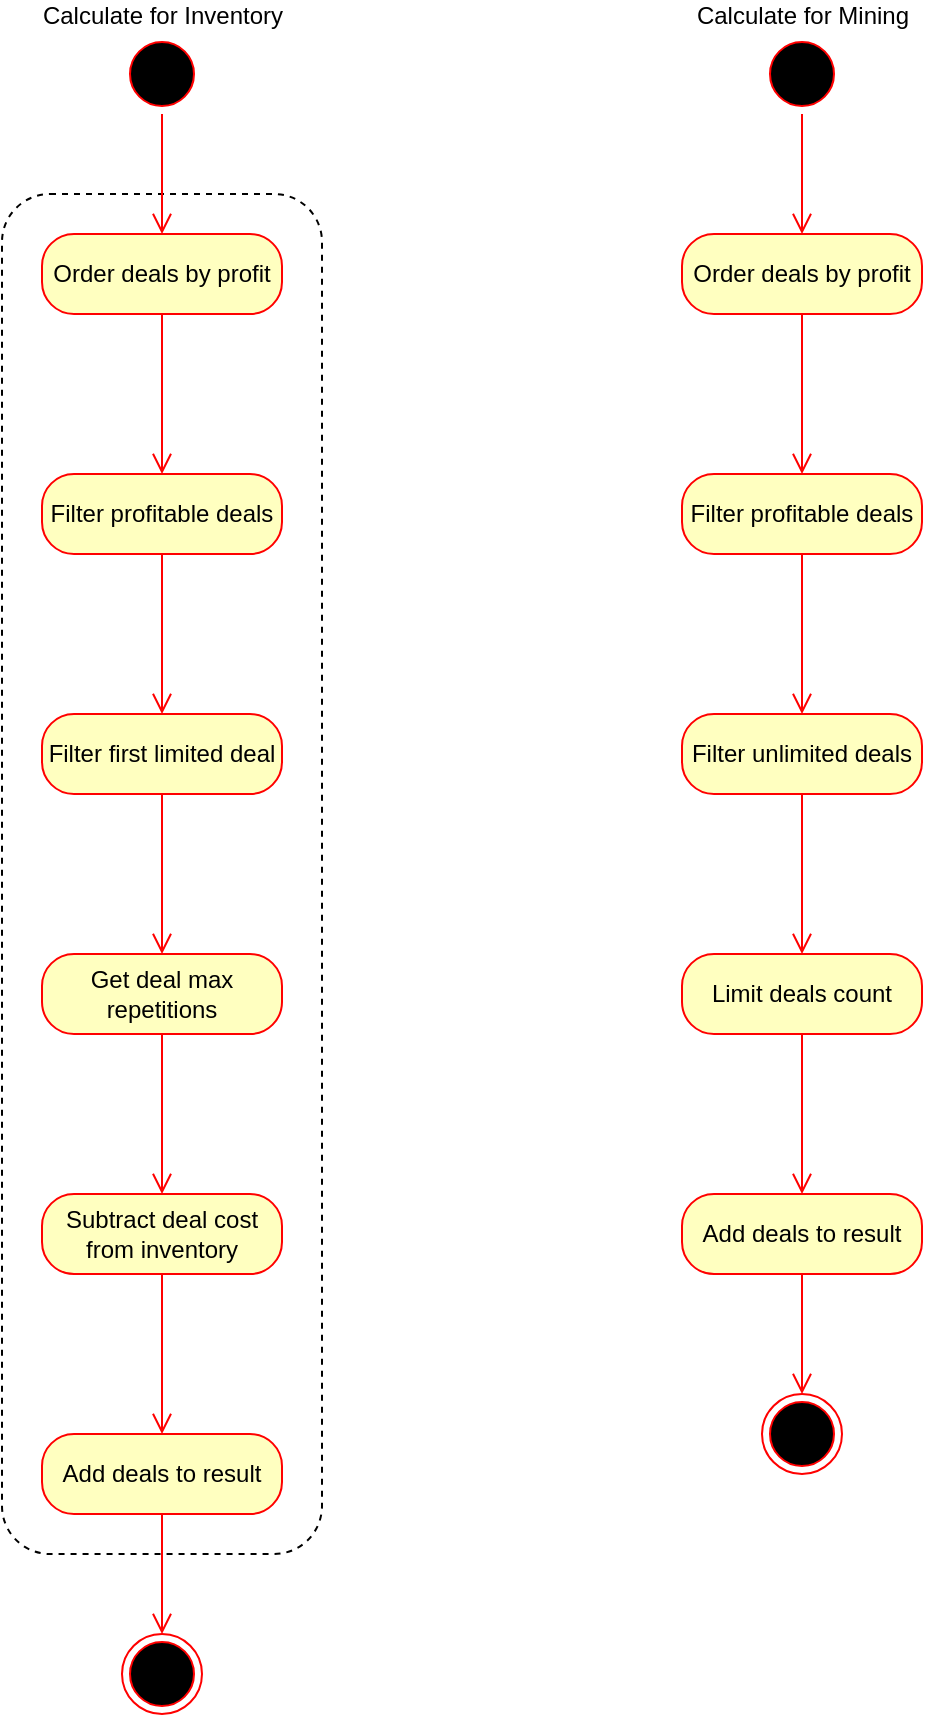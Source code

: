 <mxfile version="14.9.1" type="device"><diagram id="U69QV8tQZC2pkJWwE9YV" name="Страница 1"><mxGraphModel dx="1422" dy="846" grid="1" gridSize="10" guides="0" tooltips="1" connect="1" arrows="1" fold="1" page="1" pageScale="1" pageWidth="827" pageHeight="1169" math="0" shadow="0"><root><mxCell id="0"/><mxCell id="1" parent="0"/><mxCell id="NKxywUIeYebXEOjaKE1p-46" value="" style="rounded=1;whiteSpace=wrap;html=1;dashed=1;fillColor=none;" parent="1" vertex="1"><mxGeometry x="80" y="160" width="160" height="680" as="geometry"/></mxCell><mxCell id="NKxywUIeYebXEOjaKE1p-1" value="Calculate for Inventory" style="ellipse;html=1;shape=startState;fillColor=#000000;strokeColor=#ff0000;verticalAlign=bottom;align=center;labelPosition=center;verticalLabelPosition=top;direction=west;" parent="1" vertex="1"><mxGeometry x="140" y="80" width="40" height="40" as="geometry"/></mxCell><mxCell id="NKxywUIeYebXEOjaKE1p-2" value="" style="edgeStyle=orthogonalEdgeStyle;html=1;verticalAlign=bottom;endArrow=open;endSize=8;strokeColor=#ff0000;entryX=0.5;entryY=0;entryDx=0;entryDy=0;" parent="1" source="NKxywUIeYebXEOjaKE1p-1" target="NKxywUIeYebXEOjaKE1p-34" edge="1"><mxGeometry relative="1" as="geometry"><mxPoint x="160" y="170" as="targetPoint"/></mxGeometry></mxCell><mxCell id="NKxywUIeYebXEOjaKE1p-20" value="" style="ellipse;html=1;shape=endState;fillColor=#000000;strokeColor=#ff0000;align=center;verticalAlign=middle;" parent="1" vertex="1"><mxGeometry x="140" y="880" width="40" height="40" as="geometry"/></mxCell><mxCell id="NKxywUIeYebXEOjaKE1p-21" value="" style="edgeStyle=orthogonalEdgeStyle;html=1;verticalAlign=bottom;endArrow=open;endSize=8;strokeColor=#ff0000;entryX=0.5;entryY=0;entryDx=0;entryDy=0;exitX=0.5;exitY=1;exitDx=0;exitDy=0;" parent="1" source="NKxywUIeYebXEOjaKE1p-42" target="NKxywUIeYebXEOjaKE1p-20" edge="1"><mxGeometry relative="1" as="geometry"><mxPoint x="170" y="490" as="targetPoint"/><mxPoint x="160" y="830" as="sourcePoint"/></mxGeometry></mxCell><mxCell id="NKxywUIeYebXEOjaKE1p-34" value="Order&amp;nbsp;deals by profit" style="rounded=1;whiteSpace=wrap;html=1;arcSize=40;fontColor=#000000;fillColor=#ffffc0;strokeColor=#ff0000;" parent="1" vertex="1"><mxGeometry x="100" y="180" width="120" height="40" as="geometry"/></mxCell><mxCell id="NKxywUIeYebXEOjaKE1p-35" value="Filter first limited deal" style="rounded=1;whiteSpace=wrap;html=1;arcSize=40;fontColor=#000000;fillColor=#ffffc0;strokeColor=#ff0000;" parent="1" vertex="1"><mxGeometry x="100" y="420" width="120" height="40" as="geometry"/></mxCell><mxCell id="NKxywUIeYebXEOjaKE1p-37" value="Get deal max repetitions" style="rounded=1;whiteSpace=wrap;html=1;arcSize=40;fontColor=#000000;fillColor=#ffffc0;strokeColor=#ff0000;" parent="1" vertex="1"><mxGeometry x="100" y="540" width="120" height="40" as="geometry"/></mxCell><mxCell id="NKxywUIeYebXEOjaKE1p-38" value="Subtract deal cost from inventory" style="rounded=1;whiteSpace=wrap;html=1;arcSize=40;fontColor=#000000;fillColor=#ffffc0;strokeColor=#ff0000;" parent="1" vertex="1"><mxGeometry x="100" y="660" width="120" height="40" as="geometry"/></mxCell><mxCell id="NKxywUIeYebXEOjaKE1p-42" value="Add deals to result" style="rounded=1;whiteSpace=wrap;html=1;arcSize=40;fontColor=#000000;fillColor=#ffffc0;strokeColor=#ff0000;" parent="1" vertex="1"><mxGeometry x="100" y="780" width="120" height="40" as="geometry"/></mxCell><mxCell id="NKxywUIeYebXEOjaKE1p-45" value="Filter profitable deals" style="rounded=1;whiteSpace=wrap;html=1;arcSize=40;fontColor=#000000;fillColor=#ffffc0;strokeColor=#ff0000;" parent="1" vertex="1"><mxGeometry x="100" y="300" width="120" height="40" as="geometry"/></mxCell><mxCell id="NKxywUIeYebXEOjaKE1p-47" value="" style="edgeStyle=orthogonalEdgeStyle;html=1;verticalAlign=bottom;endArrow=open;endSize=8;strokeColor=#ff0000;entryX=0.5;entryY=0;entryDx=0;entryDy=0;exitX=0.5;exitY=1;exitDx=0;exitDy=0;" parent="1" source="NKxywUIeYebXEOjaKE1p-45" target="NKxywUIeYebXEOjaKE1p-35" edge="1"><mxGeometry relative="1" as="geometry"><mxPoint x="-4.547e-13" y="450" as="targetPoint"/><mxPoint x="-4.547e-13" y="370" as="sourcePoint"/></mxGeometry></mxCell><mxCell id="NKxywUIeYebXEOjaKE1p-49" value="" style="edgeStyle=orthogonalEdgeStyle;html=1;verticalAlign=bottom;endArrow=open;endSize=8;strokeColor=#ff0000;entryX=0.5;entryY=0;entryDx=0;entryDy=0;exitX=0.5;exitY=1;exitDx=0;exitDy=0;" parent="1" source="NKxywUIeYebXEOjaKE1p-35" target="NKxywUIeYebXEOjaKE1p-37" edge="1"><mxGeometry relative="1" as="geometry"><mxPoint x="-4.547e-13" y="570" as="targetPoint"/><mxPoint x="-4.547e-13" y="490" as="sourcePoint"/></mxGeometry></mxCell><mxCell id="NKxywUIeYebXEOjaKE1p-50" value="" style="edgeStyle=orthogonalEdgeStyle;html=1;verticalAlign=bottom;endArrow=open;endSize=8;strokeColor=#ff0000;entryX=0.5;entryY=0;entryDx=0;entryDy=0;exitX=0.5;exitY=1;exitDx=0;exitDy=0;" parent="1" source="NKxywUIeYebXEOjaKE1p-37" target="NKxywUIeYebXEOjaKE1p-38" edge="1"><mxGeometry relative="1" as="geometry"><mxPoint x="-4.547e-13" y="690" as="targetPoint"/><mxPoint x="-4.547e-13" y="610" as="sourcePoint"/></mxGeometry></mxCell><mxCell id="NKxywUIeYebXEOjaKE1p-51" value="" style="edgeStyle=orthogonalEdgeStyle;html=1;verticalAlign=bottom;endArrow=open;endSize=8;strokeColor=#ff0000;entryX=0.5;entryY=0;entryDx=0;entryDy=0;exitX=0.5;exitY=1;exitDx=0;exitDy=0;" parent="1" source="NKxywUIeYebXEOjaKE1p-34" target="NKxywUIeYebXEOjaKE1p-45" edge="1"><mxGeometry relative="1" as="geometry"><mxPoint x="-4.547e-13" y="330" as="targetPoint"/><mxPoint x="-4.547e-13" y="250" as="sourcePoint"/></mxGeometry></mxCell><mxCell id="NKxywUIeYebXEOjaKE1p-52" value="" style="edgeStyle=orthogonalEdgeStyle;html=1;verticalAlign=bottom;endArrow=open;endSize=8;strokeColor=#ff0000;entryX=0.5;entryY=0;entryDx=0;entryDy=0;exitX=0.5;exitY=1;exitDx=0;exitDy=0;" parent="1" source="NKxywUIeYebXEOjaKE1p-38" target="NKxywUIeYebXEOjaKE1p-42" edge="1"><mxGeometry relative="1" as="geometry"><mxPoint x="490.0" y="670" as="targetPoint"/><mxPoint x="490.0" y="590" as="sourcePoint"/></mxGeometry></mxCell><mxCell id="NKxywUIeYebXEOjaKE1p-85" value="Calculate for Mining" style="ellipse;html=1;shape=startState;fillColor=#000000;strokeColor=#ff0000;verticalAlign=bottom;align=center;labelPosition=center;verticalLabelPosition=top;direction=west;" parent="1" vertex="1"><mxGeometry x="460" y="80" width="40" height="40" as="geometry"/></mxCell><mxCell id="NKxywUIeYebXEOjaKE1p-86" value="" style="edgeStyle=orthogonalEdgeStyle;html=1;verticalAlign=bottom;endArrow=open;endSize=8;strokeColor=#ff0000;entryX=0.5;entryY=0;entryDx=0;entryDy=0;" parent="1" source="NKxywUIeYebXEOjaKE1p-85" target="NKxywUIeYebXEOjaKE1p-89" edge="1"><mxGeometry relative="1" as="geometry"><mxPoint x="480" y="170" as="targetPoint"/></mxGeometry></mxCell><mxCell id="NKxywUIeYebXEOjaKE1p-87" value="" style="ellipse;html=1;shape=endState;fillColor=#000000;strokeColor=#ff0000;align=center;verticalAlign=middle;" parent="1" vertex="1"><mxGeometry x="460" y="760" width="40" height="40" as="geometry"/></mxCell><mxCell id="NKxywUIeYebXEOjaKE1p-88" value="" style="edgeStyle=orthogonalEdgeStyle;html=1;verticalAlign=bottom;endArrow=open;endSize=8;strokeColor=#ff0000;entryX=0.5;entryY=0;entryDx=0;entryDy=0;exitX=0.5;exitY=1;exitDx=0;exitDy=0;" parent="1" source="NKxywUIeYebXEOjaKE1p-103" target="NKxywUIeYebXEOjaKE1p-87" edge="1"><mxGeometry relative="1" as="geometry"><mxPoint x="490" y="370" as="targetPoint"/><mxPoint x="480" y="710" as="sourcePoint"/></mxGeometry></mxCell><mxCell id="NKxywUIeYebXEOjaKE1p-89" value="Order&amp;nbsp;deals by profit" style="rounded=1;whiteSpace=wrap;html=1;arcSize=40;fontColor=#000000;fillColor=#ffffc0;strokeColor=#ff0000;" parent="1" vertex="1"><mxGeometry x="420" y="180" width="120" height="40" as="geometry"/></mxCell><mxCell id="NKxywUIeYebXEOjaKE1p-90" value="" style="edgeStyle=orthogonalEdgeStyle;html=1;verticalAlign=bottom;endArrow=open;endSize=8;strokeColor=#ff0000;entryX=0.5;entryY=0;entryDx=0;entryDy=0;exitX=0.5;exitY=1;exitDx=0;exitDy=0;" parent="1" source="NKxywUIeYebXEOjaKE1p-106" target="NKxywUIeYebXEOjaKE1p-94" edge="1"><mxGeometry relative="1" as="geometry"><mxPoint x="480" y="300" as="targetPoint"/></mxGeometry></mxCell><mxCell id="NKxywUIeYebXEOjaKE1p-94" value="Filter unlimited deals" style="rounded=1;whiteSpace=wrap;html=1;arcSize=40;fontColor=#000000;fillColor=#ffffc0;strokeColor=#ff0000;" parent="1" vertex="1"><mxGeometry x="420" y="420" width="120" height="40" as="geometry"/></mxCell><mxCell id="NKxywUIeYebXEOjaKE1p-97" value="Limit deals count" style="rounded=1;whiteSpace=wrap;html=1;arcSize=40;fontColor=#000000;fillColor=#ffffc0;strokeColor=#ff0000;" parent="1" vertex="1"><mxGeometry x="420" y="540" width="120" height="40" as="geometry"/></mxCell><mxCell id="NKxywUIeYebXEOjaKE1p-98" value="" style="edgeStyle=orthogonalEdgeStyle;html=1;verticalAlign=bottom;endArrow=open;endSize=8;strokeColor=#ff0000;entryX=0.5;entryY=0;entryDx=0;entryDy=0;exitX=0.5;exitY=1;exitDx=0;exitDy=0;" parent="1" source="NKxywUIeYebXEOjaKE1p-94" target="NKxywUIeYebXEOjaKE1p-97" edge="1"><mxGeometry relative="1" as="geometry"><mxPoint x="490" y="430" as="targetPoint"/><mxPoint x="490" y="350" as="sourcePoint"/></mxGeometry></mxCell><mxCell id="NKxywUIeYebXEOjaKE1p-103" value="Add deals to result" style="rounded=1;whiteSpace=wrap;html=1;arcSize=40;fontColor=#000000;fillColor=#ffffc0;strokeColor=#ff0000;" parent="1" vertex="1"><mxGeometry x="420" y="660" width="120" height="40" as="geometry"/></mxCell><mxCell id="NKxywUIeYebXEOjaKE1p-104" value="" style="edgeStyle=orthogonalEdgeStyle;html=1;verticalAlign=bottom;endArrow=open;endSize=8;strokeColor=#ff0000;entryX=0.5;entryY=0;entryDx=0;entryDy=0;exitX=0.5;exitY=1;exitDx=0;exitDy=0;" parent="1" source="NKxywUIeYebXEOjaKE1p-97" target="NKxywUIeYebXEOjaKE1p-103" edge="1"><mxGeometry relative="1" as="geometry"><mxPoint x="610" y="690" as="targetPoint"/><mxPoint x="610" y="610" as="sourcePoint"/></mxGeometry></mxCell><mxCell id="NKxywUIeYebXEOjaKE1p-106" value="Filter profitable deals" style="rounded=1;whiteSpace=wrap;html=1;arcSize=40;fontColor=#000000;fillColor=#ffffc0;strokeColor=#ff0000;" parent="1" vertex="1"><mxGeometry x="420" y="300" width="120" height="40" as="geometry"/></mxCell><mxCell id="NKxywUIeYebXEOjaKE1p-107" value="" style="edgeStyle=orthogonalEdgeStyle;html=1;verticalAlign=bottom;endArrow=open;endSize=8;strokeColor=#ff0000;entryX=0.5;entryY=0;entryDx=0;entryDy=0;exitX=0.5;exitY=1;exitDx=0;exitDy=0;" parent="1" source="NKxywUIeYebXEOjaKE1p-89" target="NKxywUIeYebXEOjaKE1p-106" edge="1"><mxGeometry relative="1" as="geometry"><mxPoint x="540" y="280" as="targetPoint"/><mxPoint x="570" y="250" as="sourcePoint"/></mxGeometry></mxCell></root></mxGraphModel></diagram></mxfile>